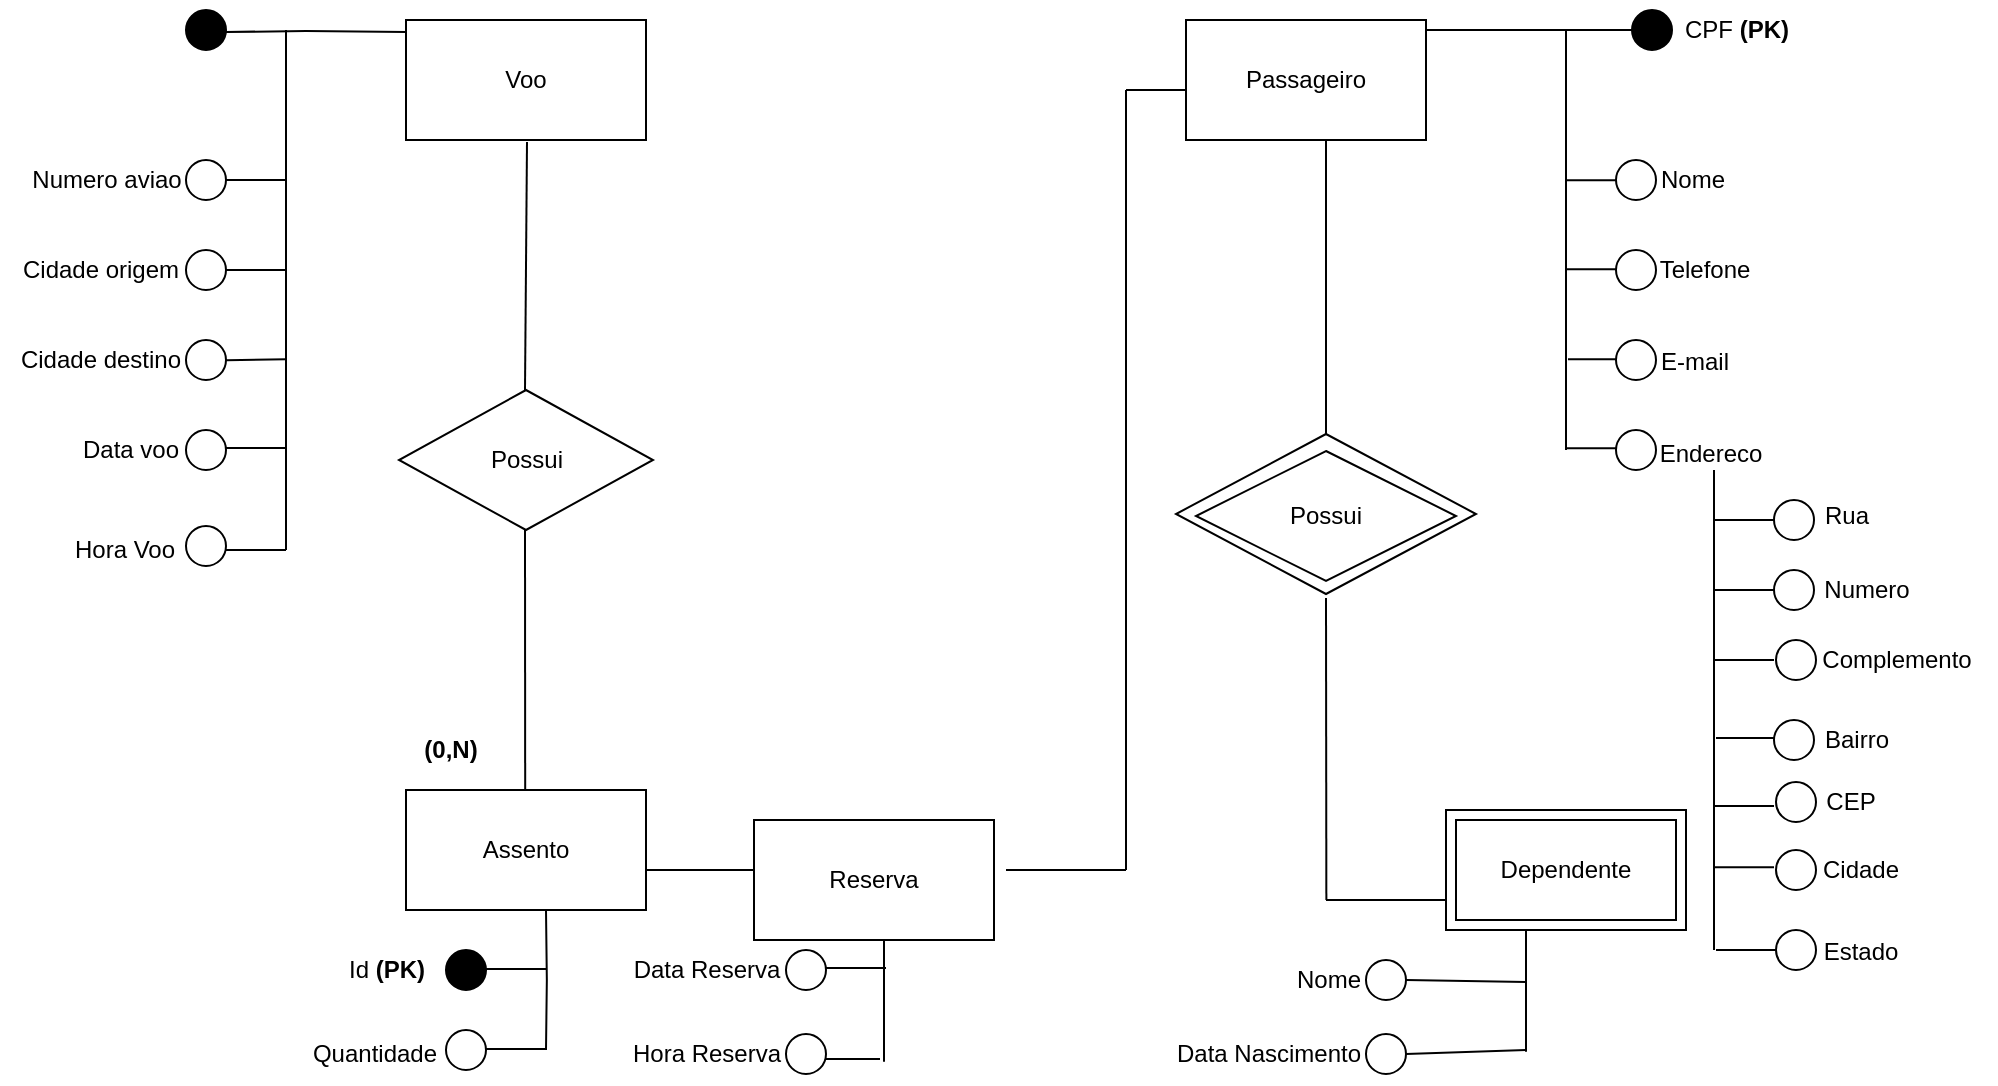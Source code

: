 <mxfile version="22.0.4" type="github">
  <diagram name="Page-1" id="FukW1Y2hieaILSiu1fCh">
    <mxGraphModel dx="1423" dy="1061" grid="1" gridSize="10" guides="1" tooltips="1" connect="1" arrows="1" fold="1" page="1" pageScale="1" pageWidth="827" pageHeight="1169" math="0" shadow="0">
      <root>
        <mxCell id="0" />
        <mxCell id="1" parent="0" />
        <mxCell id="P8iXtCB2VjH7gmR6Io5S-14" value="" style="endArrow=none;html=1;rounded=0;" edge="1" parent="1">
          <mxGeometry width="50" height="50" relative="1" as="geometry">
            <mxPoint x="150" y="95" as="sourcePoint" />
            <mxPoint x="180" y="95" as="targetPoint" />
          </mxGeometry>
        </mxCell>
        <mxCell id="P8iXtCB2VjH7gmR6Io5S-15" value="" style="endArrow=none;html=1;rounded=0;" edge="1" parent="1">
          <mxGeometry width="50" height="50" relative="1" as="geometry">
            <mxPoint x="150" y="140" as="sourcePoint" />
            <mxPoint x="180" y="140" as="targetPoint" />
          </mxGeometry>
        </mxCell>
        <mxCell id="P8iXtCB2VjH7gmR6Io5S-16" value="" style="endArrow=none;html=1;rounded=0;" edge="1" parent="1">
          <mxGeometry width="50" height="50" relative="1" as="geometry">
            <mxPoint x="149.5" y="229" as="sourcePoint" />
            <mxPoint x="179.5" y="229" as="targetPoint" />
          </mxGeometry>
        </mxCell>
        <mxCell id="P8iXtCB2VjH7gmR6Io5S-17" value="" style="endArrow=none;html=1;rounded=0;exitX=1;exitY=0.5;exitDx=0;exitDy=0;" edge="1" parent="1">
          <mxGeometry width="50" height="50" relative="1" as="geometry">
            <mxPoint x="150" y="280" as="sourcePoint" />
            <mxPoint x="180" y="280" as="targetPoint" />
          </mxGeometry>
        </mxCell>
        <mxCell id="P8iXtCB2VjH7gmR6Io5S-18" value="" style="endArrow=none;html=1;rounded=0;" edge="1" parent="1">
          <mxGeometry width="50" height="50" relative="1" as="geometry">
            <mxPoint x="150" y="185.08" as="sourcePoint" />
            <mxPoint x="180" y="184.58" as="targetPoint" />
          </mxGeometry>
        </mxCell>
        <mxCell id="P8iXtCB2VjH7gmR6Io5S-19" value="" style="endArrow=none;html=1;rounded=0;" edge="1" parent="1">
          <mxGeometry width="50" height="50" relative="1" as="geometry">
            <mxPoint x="180" y="280" as="sourcePoint" />
            <mxPoint x="180" y="20" as="targetPoint" />
          </mxGeometry>
        </mxCell>
        <mxCell id="P8iXtCB2VjH7gmR6Io5S-20" value="" style="ellipse;whiteSpace=wrap;html=1;aspect=fixed;fillColor=#000000;" vertex="1" parent="1">
          <mxGeometry x="130" y="10" width="20" height="20" as="geometry" />
        </mxCell>
        <mxCell id="P8iXtCB2VjH7gmR6Io5S-21" value="Numero aviao" style="text;html=1;align=center;verticalAlign=middle;resizable=0;points=[];autosize=1;strokeColor=none;fillColor=none;" vertex="1" parent="1">
          <mxGeometry x="40" y="80" width="100" height="30" as="geometry" />
        </mxCell>
        <mxCell id="P8iXtCB2VjH7gmR6Io5S-22" value="" style="ellipse;whiteSpace=wrap;html=1;aspect=fixed;" vertex="1" parent="1">
          <mxGeometry x="130" y="85" width="20" height="20" as="geometry" />
        </mxCell>
        <mxCell id="P8iXtCB2VjH7gmR6Io5S-23" value="Cidade origem" style="text;html=1;align=center;verticalAlign=middle;resizable=0;points=[];autosize=1;strokeColor=none;fillColor=none;" vertex="1" parent="1">
          <mxGeometry x="37" y="125" width="100" height="30" as="geometry" />
        </mxCell>
        <mxCell id="P8iXtCB2VjH7gmR6Io5S-24" value="" style="ellipse;whiteSpace=wrap;html=1;aspect=fixed;" vertex="1" parent="1">
          <mxGeometry x="130" y="220" width="20" height="20" as="geometry" />
        </mxCell>
        <mxCell id="P8iXtCB2VjH7gmR6Io5S-25" value="" style="ellipse;whiteSpace=wrap;html=1;aspect=fixed;" vertex="1" parent="1">
          <mxGeometry x="130" y="175" width="20" height="20" as="geometry" />
        </mxCell>
        <mxCell id="P8iXtCB2VjH7gmR6Io5S-26" value="" style="ellipse;whiteSpace=wrap;html=1;aspect=fixed;" vertex="1" parent="1">
          <mxGeometry x="130" y="130" width="20" height="20" as="geometry" />
        </mxCell>
        <mxCell id="P8iXtCB2VjH7gmR6Io5S-27" value="Cidade destino" style="text;html=1;align=center;verticalAlign=middle;resizable=0;points=[];autosize=1;strokeColor=none;fillColor=none;" vertex="1" parent="1">
          <mxGeometry x="37" y="170" width="100" height="30" as="geometry" />
        </mxCell>
        <mxCell id="P8iXtCB2VjH7gmR6Io5S-28" value="Data voo" style="text;html=1;align=center;verticalAlign=middle;resizable=0;points=[];autosize=1;strokeColor=none;fillColor=none;" vertex="1" parent="1">
          <mxGeometry x="67" y="215" width="70" height="30" as="geometry" />
        </mxCell>
        <mxCell id="P8iXtCB2VjH7gmR6Io5S-30" value="Hora Voo" style="text;html=1;align=center;verticalAlign=middle;resizable=0;points=[];autosize=1;strokeColor=none;fillColor=none;" vertex="1" parent="1">
          <mxGeometry x="64" y="265" width="70" height="30" as="geometry" />
        </mxCell>
        <mxCell id="P8iXtCB2VjH7gmR6Io5S-33" value="" style="ellipse;whiteSpace=wrap;html=1;aspect=fixed;" vertex="1" parent="1">
          <mxGeometry x="130" y="268" width="20" height="20" as="geometry" />
        </mxCell>
        <mxCell id="P8iXtCB2VjH7gmR6Io5S-35" value="" style="endArrow=none;html=1;rounded=0;" edge="1" parent="1">
          <mxGeometry width="50" height="50" relative="1" as="geometry">
            <mxPoint x="150" y="21" as="sourcePoint" />
            <mxPoint x="190" y="20.5" as="targetPoint" />
          </mxGeometry>
        </mxCell>
        <mxCell id="P8iXtCB2VjH7gmR6Io5S-36" value="" style="endArrow=none;html=1;rounded=0;exitX=1;exitY=0.5;exitDx=0;exitDy=0;" edge="1" parent="1">
          <mxGeometry width="50" height="50" relative="1" as="geometry">
            <mxPoint x="190" y="20.5" as="sourcePoint" />
            <mxPoint x="240" y="21" as="targetPoint" />
          </mxGeometry>
        </mxCell>
        <mxCell id="P8iXtCB2VjH7gmR6Io5S-37" value="Voo" style="rounded=0;whiteSpace=wrap;html=1;" vertex="1" parent="1">
          <mxGeometry x="240" y="15" width="120" height="60" as="geometry" />
        </mxCell>
        <mxCell id="P8iXtCB2VjH7gmR6Io5S-38" value="" style="endArrow=none;html=1;rounded=0;entryX=0.092;entryY=1.017;entryDx=0;entryDy=0;entryPerimeter=0;exitX=0.5;exitY=0;exitDx=0;exitDy=0;" edge="1" parent="1">
          <mxGeometry width="50" height="50" relative="1" as="geometry">
            <mxPoint x="299.5" y="200" as="sourcePoint" />
            <mxPoint x="300.5" y="76" as="targetPoint" />
          </mxGeometry>
        </mxCell>
        <mxCell id="P8iXtCB2VjH7gmR6Io5S-39" value="Possui" style="rhombus;whiteSpace=wrap;html=1;" vertex="1" parent="1">
          <mxGeometry x="236.5" y="200" width="127" height="70" as="geometry" />
        </mxCell>
        <mxCell id="P8iXtCB2VjH7gmR6Io5S-40" value="" style="endArrow=none;html=1;rounded=0;entryX=0.092;entryY=1.017;entryDx=0;entryDy=0;entryPerimeter=0;" edge="1" parent="1">
          <mxGeometry width="50" height="50" relative="1" as="geometry">
            <mxPoint x="299.59" y="400" as="sourcePoint" />
            <mxPoint x="299.5" y="270" as="targetPoint" />
          </mxGeometry>
        </mxCell>
        <mxCell id="P8iXtCB2VjH7gmR6Io5S-41" value="Assento" style="rounded=0;whiteSpace=wrap;html=1;" vertex="1" parent="1">
          <mxGeometry x="240" y="400" width="120" height="60" as="geometry" />
        </mxCell>
        <mxCell id="P8iXtCB2VjH7gmR6Io5S-42" value="" style="endArrow=none;html=1;rounded=0;exitX=1;exitY=0.5;exitDx=0;exitDy=0;" edge="1" parent="1">
          <mxGeometry width="50" height="50" relative="1" as="geometry">
            <mxPoint x="280" y="529.5" as="sourcePoint" />
            <mxPoint x="310" y="529.5" as="targetPoint" />
          </mxGeometry>
        </mxCell>
        <mxCell id="P8iXtCB2VjH7gmR6Io5S-43" value="" style="endArrow=none;html=1;rounded=0;exitX=1;exitY=0.5;exitDx=0;exitDy=0;" edge="1" parent="1">
          <mxGeometry width="50" height="50" relative="1" as="geometry">
            <mxPoint x="280" y="489.5" as="sourcePoint" />
            <mxPoint x="310" y="489.5" as="targetPoint" />
          </mxGeometry>
        </mxCell>
        <mxCell id="P8iXtCB2VjH7gmR6Io5S-44" value="" style="ellipse;whiteSpace=wrap;html=1;aspect=fixed;fillColor=#000000;" vertex="1" parent="1">
          <mxGeometry x="260" y="480" width="20" height="20" as="geometry" />
        </mxCell>
        <mxCell id="P8iXtCB2VjH7gmR6Io5S-45" value="" style="ellipse;whiteSpace=wrap;html=1;aspect=fixed;" vertex="1" parent="1">
          <mxGeometry x="260" y="520" width="20" height="20" as="geometry" />
        </mxCell>
        <mxCell id="P8iXtCB2VjH7gmR6Io5S-46" value="Id &lt;b&gt;(PK)&lt;/b&gt;" style="text;html=1;align=center;verticalAlign=middle;resizable=0;points=[];autosize=1;strokeColor=none;fillColor=none;" vertex="1" parent="1">
          <mxGeometry x="200" y="475" width="60" height="30" as="geometry" />
        </mxCell>
        <mxCell id="P8iXtCB2VjH7gmR6Io5S-48" value="" style="endArrow=none;html=1;rounded=0;" edge="1" parent="1">
          <mxGeometry width="50" height="50" relative="1" as="geometry">
            <mxPoint x="310" y="530" as="sourcePoint" />
            <mxPoint x="310" y="460" as="targetPoint" />
            <Array as="points">
              <mxPoint x="310.42" y="495" />
            </Array>
          </mxGeometry>
        </mxCell>
        <mxCell id="P8iXtCB2VjH7gmR6Io5S-49" value="Quantidade" style="text;html=1;align=center;verticalAlign=middle;resizable=0;points=[];autosize=1;strokeColor=none;fillColor=none;" vertex="1" parent="1">
          <mxGeometry x="179" y="517" width="90" height="30" as="geometry" />
        </mxCell>
        <mxCell id="P8iXtCB2VjH7gmR6Io5S-50" value="Passageiro" style="rounded=0;whiteSpace=wrap;html=1;" vertex="1" parent="1">
          <mxGeometry x="630" y="15" width="120" height="60" as="geometry" />
        </mxCell>
        <mxCell id="P8iXtCB2VjH7gmR6Io5S-51" value="" style="endArrow=none;html=1;rounded=0;" edge="1" parent="1">
          <mxGeometry width="50" height="50" relative="1" as="geometry">
            <mxPoint x="750" y="20" as="sourcePoint" />
            <mxPoint x="860" y="20" as="targetPoint" />
          </mxGeometry>
        </mxCell>
        <mxCell id="P8iXtCB2VjH7gmR6Io5S-52" value="" style="endArrow=none;html=1;rounded=0;" edge="1" parent="1">
          <mxGeometry width="50" height="50" relative="1" as="geometry">
            <mxPoint x="820" y="20" as="sourcePoint" />
            <mxPoint x="820" y="230" as="targetPoint" />
          </mxGeometry>
        </mxCell>
        <mxCell id="P8iXtCB2VjH7gmR6Io5S-53" value="" style="ellipse;whiteSpace=wrap;html=1;aspect=fixed;fillColor=#000000;" vertex="1" parent="1">
          <mxGeometry x="853" y="10" width="20" height="20" as="geometry" />
        </mxCell>
        <mxCell id="P8iXtCB2VjH7gmR6Io5S-54" value="CPF &lt;b&gt;(PK)&lt;/b&gt;" style="text;html=1;align=center;verticalAlign=middle;resizable=0;points=[];autosize=1;strokeColor=none;fillColor=none;" vertex="1" parent="1">
          <mxGeometry x="865" y="5" width="80" height="30" as="geometry" />
        </mxCell>
        <mxCell id="P8iXtCB2VjH7gmR6Io5S-55" value="" style="endArrow=none;html=1;rounded=0;" edge="1" parent="1">
          <mxGeometry width="50" height="50" relative="1" as="geometry">
            <mxPoint x="820" y="139.58" as="sourcePoint" />
            <mxPoint x="850" y="139.58" as="targetPoint" />
          </mxGeometry>
        </mxCell>
        <mxCell id="P8iXtCB2VjH7gmR6Io5S-56" value="" style="endArrow=none;html=1;rounded=0;" edge="1" parent="1">
          <mxGeometry width="50" height="50" relative="1" as="geometry">
            <mxPoint x="821" y="184.58" as="sourcePoint" />
            <mxPoint x="851" y="184.58" as="targetPoint" />
          </mxGeometry>
        </mxCell>
        <mxCell id="P8iXtCB2VjH7gmR6Io5S-57" value="" style="endArrow=none;html=1;rounded=0;exitX=1;exitY=0.5;exitDx=0;exitDy=0;" edge="1" parent="1">
          <mxGeometry width="50" height="50" relative="1" as="geometry">
            <mxPoint x="820" y="95.17" as="sourcePoint" />
            <mxPoint x="850" y="95.17" as="targetPoint" />
          </mxGeometry>
        </mxCell>
        <mxCell id="P8iXtCB2VjH7gmR6Io5S-58" value="" style="endArrow=none;html=1;rounded=0;" edge="1" parent="1">
          <mxGeometry width="50" height="50" relative="1" as="geometry">
            <mxPoint x="820" y="229.17" as="sourcePoint" />
            <mxPoint x="850" y="229.17" as="targetPoint" />
          </mxGeometry>
        </mxCell>
        <mxCell id="P8iXtCB2VjH7gmR6Io5S-59" value="" style="ellipse;whiteSpace=wrap;html=1;aspect=fixed;" vertex="1" parent="1">
          <mxGeometry x="845" y="220" width="20" height="20" as="geometry" />
        </mxCell>
        <mxCell id="P8iXtCB2VjH7gmR6Io5S-60" value="" style="ellipse;whiteSpace=wrap;html=1;aspect=fixed;" vertex="1" parent="1">
          <mxGeometry x="845" y="175" width="20" height="20" as="geometry" />
        </mxCell>
        <mxCell id="P8iXtCB2VjH7gmR6Io5S-61" value="" style="ellipse;whiteSpace=wrap;html=1;aspect=fixed;" vertex="1" parent="1">
          <mxGeometry x="845" y="130" width="20" height="20" as="geometry" />
        </mxCell>
        <mxCell id="P8iXtCB2VjH7gmR6Io5S-62" value="" style="ellipse;whiteSpace=wrap;html=1;aspect=fixed;" vertex="1" parent="1">
          <mxGeometry x="845" y="85" width="20" height="20" as="geometry" />
        </mxCell>
        <mxCell id="P8iXtCB2VjH7gmR6Io5S-63" value="Nome" style="text;html=1;align=center;verticalAlign=middle;resizable=0;points=[];autosize=1;strokeColor=none;fillColor=none;" vertex="1" parent="1">
          <mxGeometry x="853" y="80" width="60" height="30" as="geometry" />
        </mxCell>
        <mxCell id="P8iXtCB2VjH7gmR6Io5S-64" value="Telefone" style="text;html=1;align=center;verticalAlign=middle;resizable=0;points=[];autosize=1;strokeColor=none;fillColor=none;" vertex="1" parent="1">
          <mxGeometry x="854" y="125" width="70" height="30" as="geometry" />
        </mxCell>
        <mxCell id="P8iXtCB2VjH7gmR6Io5S-65" value="E-mail" style="text;html=1;align=center;verticalAlign=middle;resizable=0;points=[];autosize=1;strokeColor=none;fillColor=none;" vertex="1" parent="1">
          <mxGeometry x="854" y="171" width="60" height="30" as="geometry" />
        </mxCell>
        <mxCell id="P8iXtCB2VjH7gmR6Io5S-66" value="Endereco" style="text;html=1;align=center;verticalAlign=middle;resizable=0;points=[];autosize=1;strokeColor=none;fillColor=none;" vertex="1" parent="1">
          <mxGeometry x="857" y="217" width="70" height="30" as="geometry" />
        </mxCell>
        <mxCell id="P8iXtCB2VjH7gmR6Io5S-67" value="" style="endArrow=none;html=1;rounded=0;exitX=1;exitY=0.5;exitDx=0;exitDy=0;" edge="1" parent="1">
          <mxGeometry width="50" height="50" relative="1" as="geometry">
            <mxPoint x="894" y="265" as="sourcePoint" />
            <mxPoint x="924" y="265" as="targetPoint" />
          </mxGeometry>
        </mxCell>
        <mxCell id="P8iXtCB2VjH7gmR6Io5S-68" value="" style="endArrow=none;html=1;rounded=0;exitX=1;exitY=0.5;exitDx=0;exitDy=0;" edge="1" parent="1">
          <mxGeometry width="50" height="50" relative="1" as="geometry">
            <mxPoint x="894" y="300" as="sourcePoint" />
            <mxPoint x="924" y="300" as="targetPoint" />
          </mxGeometry>
        </mxCell>
        <mxCell id="P8iXtCB2VjH7gmR6Io5S-69" value="" style="endArrow=none;html=1;rounded=0;exitX=1;exitY=0.5;exitDx=0;exitDy=0;" edge="1" parent="1">
          <mxGeometry width="50" height="50" relative="1" as="geometry">
            <mxPoint x="894" y="335" as="sourcePoint" />
            <mxPoint x="924" y="335" as="targetPoint" />
          </mxGeometry>
        </mxCell>
        <mxCell id="P8iXtCB2VjH7gmR6Io5S-70" value="" style="endArrow=none;html=1;rounded=0;exitX=1;exitY=0.5;exitDx=0;exitDy=0;" edge="1" parent="1">
          <mxGeometry width="50" height="50" relative="1" as="geometry">
            <mxPoint x="894" y="408" as="sourcePoint" />
            <mxPoint x="924" y="408" as="targetPoint" />
          </mxGeometry>
        </mxCell>
        <mxCell id="P8iXtCB2VjH7gmR6Io5S-71" value="" style="endArrow=none;html=1;rounded=0;exitX=1;exitY=0.5;exitDx=0;exitDy=0;" edge="1" parent="1">
          <mxGeometry width="50" height="50" relative="1" as="geometry">
            <mxPoint x="895" y="374" as="sourcePoint" />
            <mxPoint x="925" y="374" as="targetPoint" />
          </mxGeometry>
        </mxCell>
        <mxCell id="P8iXtCB2VjH7gmR6Io5S-72" value="" style="endArrow=none;html=1;rounded=0;exitX=1;exitY=0.5;exitDx=0;exitDy=0;" edge="1" parent="1">
          <mxGeometry width="50" height="50" relative="1" as="geometry">
            <mxPoint x="894" y="438.58" as="sourcePoint" />
            <mxPoint x="924" y="438.58" as="targetPoint" />
          </mxGeometry>
        </mxCell>
        <mxCell id="P8iXtCB2VjH7gmR6Io5S-73" value="" style="ellipse;whiteSpace=wrap;html=1;aspect=fixed;" vertex="1" parent="1">
          <mxGeometry x="925" y="430" width="20" height="20" as="geometry" />
        </mxCell>
        <mxCell id="P8iXtCB2VjH7gmR6Io5S-74" value="" style="ellipse;whiteSpace=wrap;html=1;aspect=fixed;" vertex="1" parent="1">
          <mxGeometry x="925" y="396" width="20" height="20" as="geometry" />
        </mxCell>
        <mxCell id="P8iXtCB2VjH7gmR6Io5S-75" value="" style="ellipse;whiteSpace=wrap;html=1;aspect=fixed;" vertex="1" parent="1">
          <mxGeometry x="924" y="365" width="20" height="20" as="geometry" />
        </mxCell>
        <mxCell id="P8iXtCB2VjH7gmR6Io5S-76" value="" style="ellipse;whiteSpace=wrap;html=1;aspect=fixed;" vertex="1" parent="1">
          <mxGeometry x="925" y="325" width="20" height="20" as="geometry" />
        </mxCell>
        <mxCell id="P8iXtCB2VjH7gmR6Io5S-77" value="" style="ellipse;whiteSpace=wrap;html=1;aspect=fixed;" vertex="1" parent="1">
          <mxGeometry x="924" y="290" width="20" height="20" as="geometry" />
        </mxCell>
        <mxCell id="P8iXtCB2VjH7gmR6Io5S-78" value="" style="ellipse;whiteSpace=wrap;html=1;aspect=fixed;" vertex="1" parent="1">
          <mxGeometry x="924" y="255" width="20" height="20" as="geometry" />
        </mxCell>
        <mxCell id="P8iXtCB2VjH7gmR6Io5S-79" value="Numero" style="text;html=1;align=center;verticalAlign=middle;resizable=0;points=[];autosize=1;strokeColor=none;fillColor=none;" vertex="1" parent="1">
          <mxGeometry x="935" y="285" width="70" height="30" as="geometry" />
        </mxCell>
        <mxCell id="P8iXtCB2VjH7gmR6Io5S-80" value="Complemento" style="text;html=1;align=center;verticalAlign=middle;resizable=0;points=[];autosize=1;strokeColor=none;fillColor=none;" vertex="1" parent="1">
          <mxGeometry x="935" y="320" width="100" height="30" as="geometry" />
        </mxCell>
        <mxCell id="P8iXtCB2VjH7gmR6Io5S-81" value="Bairro" style="text;html=1;align=center;verticalAlign=middle;resizable=0;points=[];autosize=1;strokeColor=none;fillColor=none;" vertex="1" parent="1">
          <mxGeometry x="935" y="360" width="60" height="30" as="geometry" />
        </mxCell>
        <mxCell id="P8iXtCB2VjH7gmR6Io5S-82" value="CEP" style="text;html=1;align=center;verticalAlign=middle;resizable=0;points=[];autosize=1;strokeColor=none;fillColor=none;" vertex="1" parent="1">
          <mxGeometry x="937" y="391" width="50" height="30" as="geometry" />
        </mxCell>
        <mxCell id="P8iXtCB2VjH7gmR6Io5S-83" value="Cidade" style="text;html=1;align=center;verticalAlign=middle;resizable=0;points=[];autosize=1;strokeColor=none;fillColor=none;" vertex="1" parent="1">
          <mxGeometry x="937" y="425" width="60" height="30" as="geometry" />
        </mxCell>
        <mxCell id="P8iXtCB2VjH7gmR6Io5S-84" value="" style="endArrow=none;html=1;rounded=0;exitX=1;exitY=0.5;exitDx=0;exitDy=0;" edge="1" parent="1">
          <mxGeometry width="50" height="50" relative="1" as="geometry">
            <mxPoint x="895" y="480" as="sourcePoint" />
            <mxPoint x="925" y="480" as="targetPoint" />
          </mxGeometry>
        </mxCell>
        <mxCell id="P8iXtCB2VjH7gmR6Io5S-85" value="" style="ellipse;whiteSpace=wrap;html=1;aspect=fixed;" vertex="1" parent="1">
          <mxGeometry x="925" y="470" width="20" height="20" as="geometry" />
        </mxCell>
        <mxCell id="P8iXtCB2VjH7gmR6Io5S-86" value="Estado" style="text;html=1;align=center;verticalAlign=middle;resizable=0;points=[];autosize=1;strokeColor=none;fillColor=none;" vertex="1" parent="1">
          <mxGeometry x="937" y="466" width="60" height="30" as="geometry" />
        </mxCell>
        <mxCell id="P8iXtCB2VjH7gmR6Io5S-87" value="Rua" style="text;html=1;align=center;verticalAlign=middle;resizable=0;points=[];autosize=1;strokeColor=none;fillColor=none;" vertex="1" parent="1">
          <mxGeometry x="935" y="248" width="50" height="30" as="geometry" />
        </mxCell>
        <mxCell id="P8iXtCB2VjH7gmR6Io5S-88" value="" style="endArrow=none;html=1;rounded=0;" edge="1" parent="1">
          <mxGeometry width="50" height="50" relative="1" as="geometry">
            <mxPoint x="894" y="240" as="sourcePoint" />
            <mxPoint x="894" y="480" as="targetPoint" />
          </mxGeometry>
        </mxCell>
        <mxCell id="P8iXtCB2VjH7gmR6Io5S-89" value="" style="endArrow=none;html=1;rounded=0;" edge="1" parent="1">
          <mxGeometry width="50" height="50" relative="1" as="geometry">
            <mxPoint x="600" y="50" as="sourcePoint" />
            <mxPoint x="630" y="50" as="targetPoint" />
          </mxGeometry>
        </mxCell>
        <mxCell id="P8iXtCB2VjH7gmR6Io5S-92" value="" style="endArrow=none;html=1;rounded=0;" edge="1" parent="1">
          <mxGeometry width="50" height="50" relative="1" as="geometry">
            <mxPoint x="600" y="440" as="sourcePoint" />
            <mxPoint x="600" y="50" as="targetPoint" />
          </mxGeometry>
        </mxCell>
        <mxCell id="P8iXtCB2VjH7gmR6Io5S-122" value="" style="endArrow=none;html=1;rounded=0;entryX=0;entryY=0.5;entryDx=0;entryDy=0;" edge="1" parent="1">
          <mxGeometry width="50" height="50" relative="1" as="geometry">
            <mxPoint x="360" y="440" as="sourcePoint" />
            <mxPoint x="414" y="440.0" as="targetPoint" />
          </mxGeometry>
        </mxCell>
        <mxCell id="P8iXtCB2VjH7gmR6Io5S-123" value="" style="endArrow=none;html=1;rounded=0;" edge="1" parent="1">
          <mxGeometry width="50" height="50" relative="1" as="geometry">
            <mxPoint x="540" y="440" as="sourcePoint" />
            <mxPoint x="600" y="440" as="targetPoint" />
          </mxGeometry>
        </mxCell>
        <mxCell id="P8iXtCB2VjH7gmR6Io5S-124" value="" style="endArrow=none;html=1;rounded=0;" edge="1" parent="1">
          <mxGeometry width="50" height="50" relative="1" as="geometry">
            <mxPoint x="479" y="535.83" as="sourcePoint" />
            <mxPoint x="479" y="475" as="targetPoint" />
          </mxGeometry>
        </mxCell>
        <mxCell id="P8iXtCB2VjH7gmR6Io5S-125" value="" style="endArrow=none;html=1;rounded=0;exitX=1;exitY=0.5;exitDx=0;exitDy=0;" edge="1" parent="1">
          <mxGeometry width="50" height="50" relative="1" as="geometry">
            <mxPoint x="447" y="534.5" as="sourcePoint" />
            <mxPoint x="477" y="534.5" as="targetPoint" />
          </mxGeometry>
        </mxCell>
        <mxCell id="P8iXtCB2VjH7gmR6Io5S-127" value="" style="ellipse;whiteSpace=wrap;html=1;aspect=fixed;" vertex="1" parent="1">
          <mxGeometry x="430" y="522" width="20" height="20" as="geometry" />
        </mxCell>
        <mxCell id="P8iXtCB2VjH7gmR6Io5S-128" value="" style="ellipse;whiteSpace=wrap;html=1;aspect=fixed;" vertex="1" parent="1">
          <mxGeometry x="430" y="480" width="20" height="20" as="geometry" />
        </mxCell>
        <mxCell id="P8iXtCB2VjH7gmR6Io5S-129" value="Data Reserva" style="text;html=1;align=center;verticalAlign=middle;resizable=0;points=[];autosize=1;strokeColor=none;fillColor=none;" vertex="1" parent="1">
          <mxGeometry x="340" y="475" width="100" height="30" as="geometry" />
        </mxCell>
        <mxCell id="P8iXtCB2VjH7gmR6Io5S-132" value="" style="endArrow=none;html=1;rounded=0;exitX=1;exitY=0.5;exitDx=0;exitDy=0;" edge="1" parent="1">
          <mxGeometry width="50" height="50" relative="1" as="geometry">
            <mxPoint x="450" y="489" as="sourcePoint" />
            <mxPoint x="480" y="489" as="targetPoint" />
          </mxGeometry>
        </mxCell>
        <mxCell id="P8iXtCB2VjH7gmR6Io5S-133" value="Hora Reserva" style="text;html=1;align=center;verticalAlign=middle;resizable=0;points=[];autosize=1;strokeColor=none;fillColor=none;" vertex="1" parent="1">
          <mxGeometry x="340" y="517" width="100" height="30" as="geometry" />
        </mxCell>
        <mxCell id="P8iXtCB2VjH7gmR6Io5S-134" value="Possui" style="rhombus;whiteSpace=wrap;html=1;" vertex="1" parent="1">
          <mxGeometry x="625" y="222" width="150" height="80" as="geometry" />
        </mxCell>
        <mxCell id="P8iXtCB2VjH7gmR6Io5S-135" value="" style="ellipse;whiteSpace=wrap;html=1;aspect=fixed;" vertex="1" parent="1">
          <mxGeometry x="720" y="522" width="20" height="20" as="geometry" />
        </mxCell>
        <mxCell id="P8iXtCB2VjH7gmR6Io5S-137" value="Nome" style="text;html=1;align=center;verticalAlign=middle;resizable=0;points=[];autosize=1;strokeColor=none;fillColor=none;" vertex="1" parent="1">
          <mxGeometry x="671" y="480" width="60" height="30" as="geometry" />
        </mxCell>
        <mxCell id="P8iXtCB2VjH7gmR6Io5S-138" value="Data Nascimento" style="text;html=1;align=center;verticalAlign=middle;resizable=0;points=[];autosize=1;strokeColor=none;fillColor=none;" vertex="1" parent="1">
          <mxGeometry x="611" y="517" width="120" height="30" as="geometry" />
        </mxCell>
        <mxCell id="P8iXtCB2VjH7gmR6Io5S-139" value="" style="endArrow=none;html=1;rounded=0;entryX=0.092;entryY=1.017;entryDx=0;entryDy=0;entryPerimeter=0;" edge="1" parent="1">
          <mxGeometry width="50" height="50" relative="1" as="geometry">
            <mxPoint x="700.18" y="455" as="sourcePoint" />
            <mxPoint x="700" y="304" as="targetPoint" />
          </mxGeometry>
        </mxCell>
        <mxCell id="P8iXtCB2VjH7gmR6Io5S-140" value="" style="endArrow=none;html=1;rounded=0;entryX=0;entryY=0.75;entryDx=0;entryDy=0;" edge="1" parent="1" target="P8iXtCB2VjH7gmR6Io5S-149">
          <mxGeometry width="50" height="50" relative="1" as="geometry">
            <mxPoint x="700" y="455" as="sourcePoint" />
            <mxPoint x="740" y="455" as="targetPoint" />
            <Array as="points" />
          </mxGeometry>
        </mxCell>
        <mxCell id="P8iXtCB2VjH7gmR6Io5S-141" value="Possui" style="rhombus;whiteSpace=wrap;html=1;" vertex="1" parent="1">
          <mxGeometry x="635" y="230.5" width="130" height="65" as="geometry" />
        </mxCell>
        <mxCell id="P8iXtCB2VjH7gmR6Io5S-142" value="" style="endArrow=none;html=1;rounded=0;entryX=0.75;entryY=1;entryDx=0;entryDy=0;exitX=0.5;exitY=0;exitDx=0;exitDy=0;" edge="1" parent="1" source="P8iXtCB2VjH7gmR6Io5S-134">
          <mxGeometry width="50" height="50" relative="1" as="geometry">
            <mxPoint x="701" y="210" as="sourcePoint" />
            <mxPoint x="700" y="75" as="targetPoint" />
          </mxGeometry>
        </mxCell>
        <mxCell id="P8iXtCB2VjH7gmR6Io5S-148" value="" style="ellipse;whiteSpace=wrap;html=1;aspect=fixed;" vertex="1" parent="1">
          <mxGeometry x="720" y="485" width="20" height="20" as="geometry" />
        </mxCell>
        <mxCell id="P8iXtCB2VjH7gmR6Io5S-149" value="Dependente" style="rounded=0;whiteSpace=wrap;html=1;" vertex="1" parent="1">
          <mxGeometry x="760" y="410" width="120" height="60" as="geometry" />
        </mxCell>
        <mxCell id="P8iXtCB2VjH7gmR6Io5S-150" value="Dependente" style="rounded=0;whiteSpace=wrap;html=1;" vertex="1" parent="1">
          <mxGeometry x="765" y="415" width="110" height="50" as="geometry" />
        </mxCell>
        <mxCell id="P8iXtCB2VjH7gmR6Io5S-151" value="" style="endArrow=none;html=1;rounded=0;" edge="1" parent="1">
          <mxGeometry width="50" height="50" relative="1" as="geometry">
            <mxPoint x="800" y="530.83" as="sourcePoint" />
            <mxPoint x="800" y="470" as="targetPoint" />
          </mxGeometry>
        </mxCell>
        <mxCell id="P8iXtCB2VjH7gmR6Io5S-152" value="" style="endArrow=none;html=1;rounded=0;exitX=1;exitY=0.5;exitDx=0;exitDy=0;" edge="1" parent="1" source="P8iXtCB2VjH7gmR6Io5S-135">
          <mxGeometry width="50" height="50" relative="1" as="geometry">
            <mxPoint x="760" y="530" as="sourcePoint" />
            <mxPoint x="800" y="530" as="targetPoint" />
          </mxGeometry>
        </mxCell>
        <mxCell id="P8iXtCB2VjH7gmR6Io5S-153" value="" style="endArrow=none;html=1;rounded=0;exitX=1;exitY=0.5;exitDx=0;exitDy=0;" edge="1" parent="1" source="P8iXtCB2VjH7gmR6Io5S-148">
          <mxGeometry width="50" height="50" relative="1" as="geometry">
            <mxPoint x="800" y="556.83" as="sourcePoint" />
            <mxPoint x="800" y="496" as="targetPoint" />
          </mxGeometry>
        </mxCell>
        <mxCell id="P8iXtCB2VjH7gmR6Io5S-154" value="&lt;b&gt;(0,N)&lt;/b&gt;" style="text;html=1;align=center;verticalAlign=middle;resizable=0;points=[];autosize=1;strokeColor=none;fillColor=none;" vertex="1" parent="1">
          <mxGeometry x="236.5" y="365" width="50" height="30" as="geometry" />
        </mxCell>
        <mxCell id="P8iXtCB2VjH7gmR6Io5S-155" value="Reserva" style="rounded=0;whiteSpace=wrap;html=1;" vertex="1" parent="1">
          <mxGeometry x="414" y="415" width="120" height="60" as="geometry" />
        </mxCell>
      </root>
    </mxGraphModel>
  </diagram>
</mxfile>
